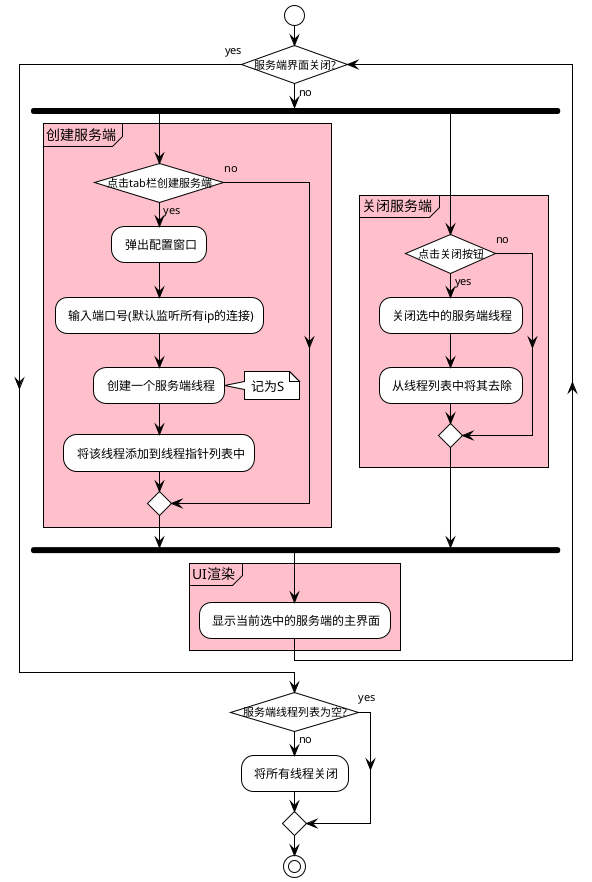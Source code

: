@startuml
!theme plain
skinparam conditionStyle InsideDiamond
|服务端界面|
start
while (服务端界面关闭?) is (no)
fork
    partition 创建服务端 #pink
        if (点击tab栏创建服务端) then (yes)
            : 弹出配置窗口;
            : 输入端口号(默认监听所有ip的连接);
            : 创建一个服务端线程; 
            note right 
                记为S
            end note
            : 将该线程添加到线程指针列表中;
        else (no)
        endif
    }
fork again
    partition 关闭服务端 #pink
        if (点击关闭按钮) then (yes)
            : 关闭选中的服务端线程;
            : 从线程列表中将其去除;
        else (no)
        endif
    }
end fork
partition UI渲染 #pink
    : 显示当前选中的服务端的主界面;
}
end while (yes)
if (服务端线程列表为空?) then (yes)
else (no)
    : 将所有线程关闭;
endif
stop
@enduml
